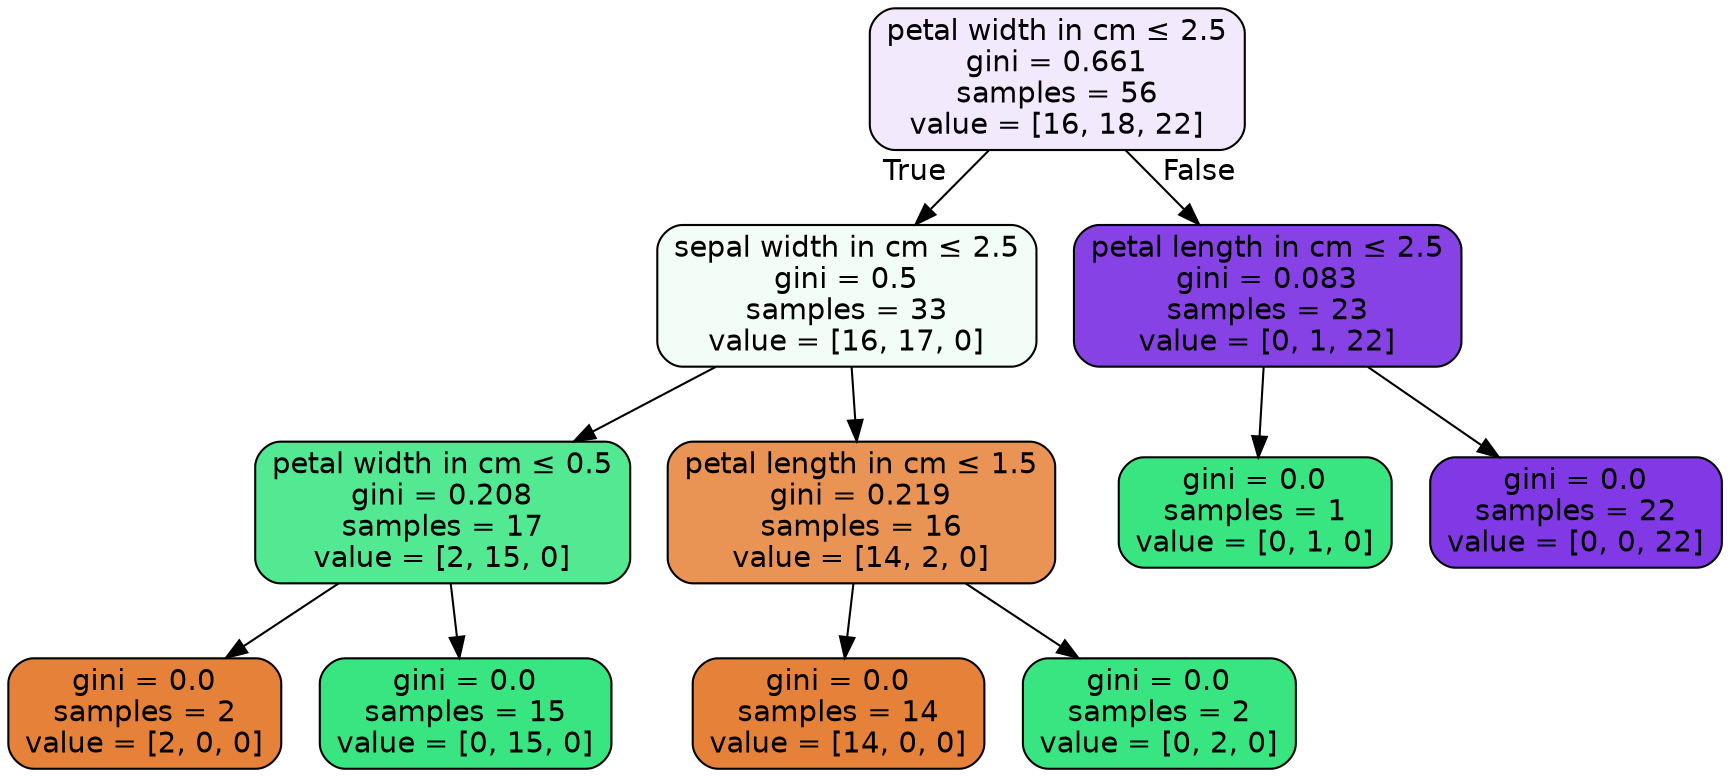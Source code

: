 digraph Tree {
node [shape=box, style="filled, rounded", color="black", fontname="helvetica"] ;
edge [fontname="helvetica"] ;
0 [label=<petal width in cm &le; 2.5<br/>gini = 0.661<br/>samples = 56<br/>value = [16, 18, 22]>, fillcolor="#f2eafc"] ;
1 [label=<sepal width in cm &le; 2.5<br/>gini = 0.5<br/>samples = 33<br/>value = [16, 17, 0]>, fillcolor="#f3fdf8"] ;
0 -> 1 [labeldistance=2.5, labelangle=45, headlabel="True"] ;
2 [label=<petal width in cm &le; 0.5<br/>gini = 0.208<br/>samples = 17<br/>value = [2, 15, 0]>, fillcolor="#53e892"] ;
1 -> 2 ;
3 [label=<gini = 0.0<br/>samples = 2<br/>value = [2, 0, 0]>, fillcolor="#e58139"] ;
2 -> 3 ;
4 [label=<gini = 0.0<br/>samples = 15<br/>value = [0, 15, 0]>, fillcolor="#39e581"] ;
2 -> 4 ;
5 [label=<petal length in cm &le; 1.5<br/>gini = 0.219<br/>samples = 16<br/>value = [14, 2, 0]>, fillcolor="#e99355"] ;
1 -> 5 ;
6 [label=<gini = 0.0<br/>samples = 14<br/>value = [14, 0, 0]>, fillcolor="#e58139"] ;
5 -> 6 ;
7 [label=<gini = 0.0<br/>samples = 2<br/>value = [0, 2, 0]>, fillcolor="#39e581"] ;
5 -> 7 ;
8 [label=<petal length in cm &le; 2.5<br/>gini = 0.083<br/>samples = 23<br/>value = [0, 1, 22]>, fillcolor="#8742e6"] ;
0 -> 8 [labeldistance=2.5, labelangle=-45, headlabel="False"] ;
9 [label=<gini = 0.0<br/>samples = 1<br/>value = [0, 1, 0]>, fillcolor="#39e581"] ;
8 -> 9 ;
10 [label=<gini = 0.0<br/>samples = 22<br/>value = [0, 0, 22]>, fillcolor="#8139e5"] ;
8 -> 10 ;
}
